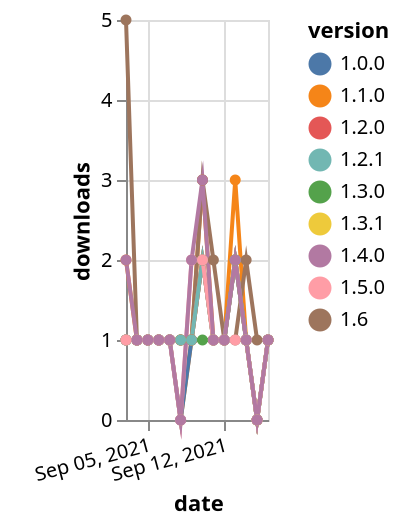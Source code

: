 {"$schema": "https://vega.github.io/schema/vega-lite/v5.json", "description": "A simple bar chart with embedded data.", "data": {"values": [{"date": "2021-09-03", "total": 300, "delta": 2, "version": "1.1.0"}, {"date": "2021-09-04", "total": 301, "delta": 1, "version": "1.1.0"}, {"date": "2021-09-05", "total": 302, "delta": 1, "version": "1.1.0"}, {"date": "2021-09-06", "total": 303, "delta": 1, "version": "1.1.0"}, {"date": "2021-09-07", "total": 304, "delta": 1, "version": "1.1.0"}, {"date": "2021-09-08", "total": 304, "delta": 0, "version": "1.1.0"}, {"date": "2021-09-09", "total": 305, "delta": 1, "version": "1.1.0"}, {"date": "2021-09-10", "total": 308, "delta": 3, "version": "1.1.0"}, {"date": "2021-09-11", "total": 309, "delta": 1, "version": "1.1.0"}, {"date": "2021-09-12", "total": 310, "delta": 1, "version": "1.1.0"}, {"date": "2021-09-13", "total": 313, "delta": 3, "version": "1.1.0"}, {"date": "2021-09-14", "total": 314, "delta": 1, "version": "1.1.0"}, {"date": "2021-09-15", "total": 314, "delta": 0, "version": "1.1.0"}, {"date": "2021-09-16", "total": 315, "delta": 1, "version": "1.1.0"}, {"date": "2021-09-03", "total": 192, "delta": 5, "version": "1.6"}, {"date": "2021-09-04", "total": 193, "delta": 1, "version": "1.6"}, {"date": "2021-09-05", "total": 194, "delta": 1, "version": "1.6"}, {"date": "2021-09-06", "total": 195, "delta": 1, "version": "1.6"}, {"date": "2021-09-07", "total": 196, "delta": 1, "version": "1.6"}, {"date": "2021-09-08", "total": 197, "delta": 1, "version": "1.6"}, {"date": "2021-09-09", "total": 198, "delta": 1, "version": "1.6"}, {"date": "2021-09-10", "total": 201, "delta": 3, "version": "1.6"}, {"date": "2021-09-11", "total": 203, "delta": 2, "version": "1.6"}, {"date": "2021-09-12", "total": 204, "delta": 1, "version": "1.6"}, {"date": "2021-09-13", "total": 205, "delta": 1, "version": "1.6"}, {"date": "2021-09-14", "total": 207, "delta": 2, "version": "1.6"}, {"date": "2021-09-15", "total": 208, "delta": 1, "version": "1.6"}, {"date": "2021-09-16", "total": 209, "delta": 1, "version": "1.6"}, {"date": "2021-09-03", "total": 152, "delta": 1, "version": "1.3.0"}, {"date": "2021-09-04", "total": 153, "delta": 1, "version": "1.3.0"}, {"date": "2021-09-05", "total": 154, "delta": 1, "version": "1.3.0"}, {"date": "2021-09-06", "total": 155, "delta": 1, "version": "1.3.0"}, {"date": "2021-09-07", "total": 156, "delta": 1, "version": "1.3.0"}, {"date": "2021-09-08", "total": 157, "delta": 1, "version": "1.3.0"}, {"date": "2021-09-09", "total": 158, "delta": 1, "version": "1.3.0"}, {"date": "2021-09-10", "total": 159, "delta": 1, "version": "1.3.0"}, {"date": "2021-09-11", "total": 160, "delta": 1, "version": "1.3.0"}, {"date": "2021-09-12", "total": 161, "delta": 1, "version": "1.3.0"}, {"date": "2021-09-13", "total": 163, "delta": 2, "version": "1.3.0"}, {"date": "2021-09-14", "total": 164, "delta": 1, "version": "1.3.0"}, {"date": "2021-09-15", "total": 164, "delta": 0, "version": "1.3.0"}, {"date": "2021-09-16", "total": 165, "delta": 1, "version": "1.3.0"}, {"date": "2021-09-03", "total": 187, "delta": 1, "version": "1.0.0"}, {"date": "2021-09-04", "total": 188, "delta": 1, "version": "1.0.0"}, {"date": "2021-09-05", "total": 189, "delta": 1, "version": "1.0.0"}, {"date": "2021-09-06", "total": 190, "delta": 1, "version": "1.0.0"}, {"date": "2021-09-07", "total": 191, "delta": 1, "version": "1.0.0"}, {"date": "2021-09-08", "total": 191, "delta": 0, "version": "1.0.0"}, {"date": "2021-09-09", "total": 192, "delta": 1, "version": "1.0.0"}, {"date": "2021-09-10", "total": 194, "delta": 2, "version": "1.0.0"}, {"date": "2021-09-11", "total": 195, "delta": 1, "version": "1.0.0"}, {"date": "2021-09-12", "total": 196, "delta": 1, "version": "1.0.0"}, {"date": "2021-09-13", "total": 198, "delta": 2, "version": "1.0.0"}, {"date": "2021-09-14", "total": 199, "delta": 1, "version": "1.0.0"}, {"date": "2021-09-15", "total": 199, "delta": 0, "version": "1.0.0"}, {"date": "2021-09-16", "total": 200, "delta": 1, "version": "1.0.0"}, {"date": "2021-09-03", "total": 162, "delta": 1, "version": "1.3.1"}, {"date": "2021-09-04", "total": 163, "delta": 1, "version": "1.3.1"}, {"date": "2021-09-05", "total": 164, "delta": 1, "version": "1.3.1"}, {"date": "2021-09-06", "total": 165, "delta": 1, "version": "1.3.1"}, {"date": "2021-09-07", "total": 166, "delta": 1, "version": "1.3.1"}, {"date": "2021-09-08", "total": 167, "delta": 1, "version": "1.3.1"}, {"date": "2021-09-09", "total": 168, "delta": 1, "version": "1.3.1"}, {"date": "2021-09-10", "total": 170, "delta": 2, "version": "1.3.1"}, {"date": "2021-09-11", "total": 171, "delta": 1, "version": "1.3.1"}, {"date": "2021-09-12", "total": 172, "delta": 1, "version": "1.3.1"}, {"date": "2021-09-13", "total": 174, "delta": 2, "version": "1.3.1"}, {"date": "2021-09-14", "total": 175, "delta": 1, "version": "1.3.1"}, {"date": "2021-09-15", "total": 175, "delta": 0, "version": "1.3.1"}, {"date": "2021-09-16", "total": 176, "delta": 1, "version": "1.3.1"}, {"date": "2021-09-03", "total": 152, "delta": 1, "version": "1.2.0"}, {"date": "2021-09-04", "total": 153, "delta": 1, "version": "1.2.0"}, {"date": "2021-09-05", "total": 154, "delta": 1, "version": "1.2.0"}, {"date": "2021-09-06", "total": 155, "delta": 1, "version": "1.2.0"}, {"date": "2021-09-07", "total": 156, "delta": 1, "version": "1.2.0"}, {"date": "2021-09-08", "total": 157, "delta": 1, "version": "1.2.0"}, {"date": "2021-09-09", "total": 158, "delta": 1, "version": "1.2.0"}, {"date": "2021-09-10", "total": 160, "delta": 2, "version": "1.2.0"}, {"date": "2021-09-11", "total": 161, "delta": 1, "version": "1.2.0"}, {"date": "2021-09-12", "total": 162, "delta": 1, "version": "1.2.0"}, {"date": "2021-09-13", "total": 164, "delta": 2, "version": "1.2.0"}, {"date": "2021-09-14", "total": 165, "delta": 1, "version": "1.2.0"}, {"date": "2021-09-15", "total": 165, "delta": 0, "version": "1.2.0"}, {"date": "2021-09-16", "total": 166, "delta": 1, "version": "1.2.0"}, {"date": "2021-09-03", "total": 150, "delta": 1, "version": "1.2.1"}, {"date": "2021-09-04", "total": 151, "delta": 1, "version": "1.2.1"}, {"date": "2021-09-05", "total": 152, "delta": 1, "version": "1.2.1"}, {"date": "2021-09-06", "total": 153, "delta": 1, "version": "1.2.1"}, {"date": "2021-09-07", "total": 154, "delta": 1, "version": "1.2.1"}, {"date": "2021-09-08", "total": 155, "delta": 1, "version": "1.2.1"}, {"date": "2021-09-09", "total": 156, "delta": 1, "version": "1.2.1"}, {"date": "2021-09-10", "total": 158, "delta": 2, "version": "1.2.1"}, {"date": "2021-09-11", "total": 159, "delta": 1, "version": "1.2.1"}, {"date": "2021-09-12", "total": 160, "delta": 1, "version": "1.2.1"}, {"date": "2021-09-13", "total": 162, "delta": 2, "version": "1.2.1"}, {"date": "2021-09-14", "total": 163, "delta": 1, "version": "1.2.1"}, {"date": "2021-09-15", "total": 163, "delta": 0, "version": "1.2.1"}, {"date": "2021-09-16", "total": 164, "delta": 1, "version": "1.2.1"}, {"date": "2021-09-03", "total": 197, "delta": 1, "version": "1.5.0"}, {"date": "2021-09-04", "total": 198, "delta": 1, "version": "1.5.0"}, {"date": "2021-09-05", "total": 199, "delta": 1, "version": "1.5.0"}, {"date": "2021-09-06", "total": 200, "delta": 1, "version": "1.5.0"}, {"date": "2021-09-07", "total": 201, "delta": 1, "version": "1.5.0"}, {"date": "2021-09-08", "total": 201, "delta": 0, "version": "1.5.0"}, {"date": "2021-09-09", "total": 203, "delta": 2, "version": "1.5.0"}, {"date": "2021-09-10", "total": 205, "delta": 2, "version": "1.5.0"}, {"date": "2021-09-11", "total": 206, "delta": 1, "version": "1.5.0"}, {"date": "2021-09-12", "total": 207, "delta": 1, "version": "1.5.0"}, {"date": "2021-09-13", "total": 208, "delta": 1, "version": "1.5.0"}, {"date": "2021-09-14", "total": 209, "delta": 1, "version": "1.5.0"}, {"date": "2021-09-15", "total": 209, "delta": 0, "version": "1.5.0"}, {"date": "2021-09-16", "total": 210, "delta": 1, "version": "1.5.0"}, {"date": "2021-09-03", "total": 213, "delta": 2, "version": "1.4.0"}, {"date": "2021-09-04", "total": 214, "delta": 1, "version": "1.4.0"}, {"date": "2021-09-05", "total": 215, "delta": 1, "version": "1.4.0"}, {"date": "2021-09-06", "total": 216, "delta": 1, "version": "1.4.0"}, {"date": "2021-09-07", "total": 217, "delta": 1, "version": "1.4.0"}, {"date": "2021-09-08", "total": 217, "delta": 0, "version": "1.4.0"}, {"date": "2021-09-09", "total": 219, "delta": 2, "version": "1.4.0"}, {"date": "2021-09-10", "total": 222, "delta": 3, "version": "1.4.0"}, {"date": "2021-09-11", "total": 223, "delta": 1, "version": "1.4.0"}, {"date": "2021-09-12", "total": 224, "delta": 1, "version": "1.4.0"}, {"date": "2021-09-13", "total": 226, "delta": 2, "version": "1.4.0"}, {"date": "2021-09-14", "total": 227, "delta": 1, "version": "1.4.0"}, {"date": "2021-09-15", "total": 227, "delta": 0, "version": "1.4.0"}, {"date": "2021-09-16", "total": 228, "delta": 1, "version": "1.4.0"}]}, "width": "container", "mark": {"type": "line", "point": {"filled": true}}, "encoding": {"x": {"field": "date", "type": "temporal", "timeUnit": "yearmonthdate", "title": "date", "axis": {"labelAngle": -15}}, "y": {"field": "delta", "type": "quantitative", "title": "downloads"}, "color": {"field": "version", "type": "nominal"}, "tooltip": {"field": "delta"}}}
